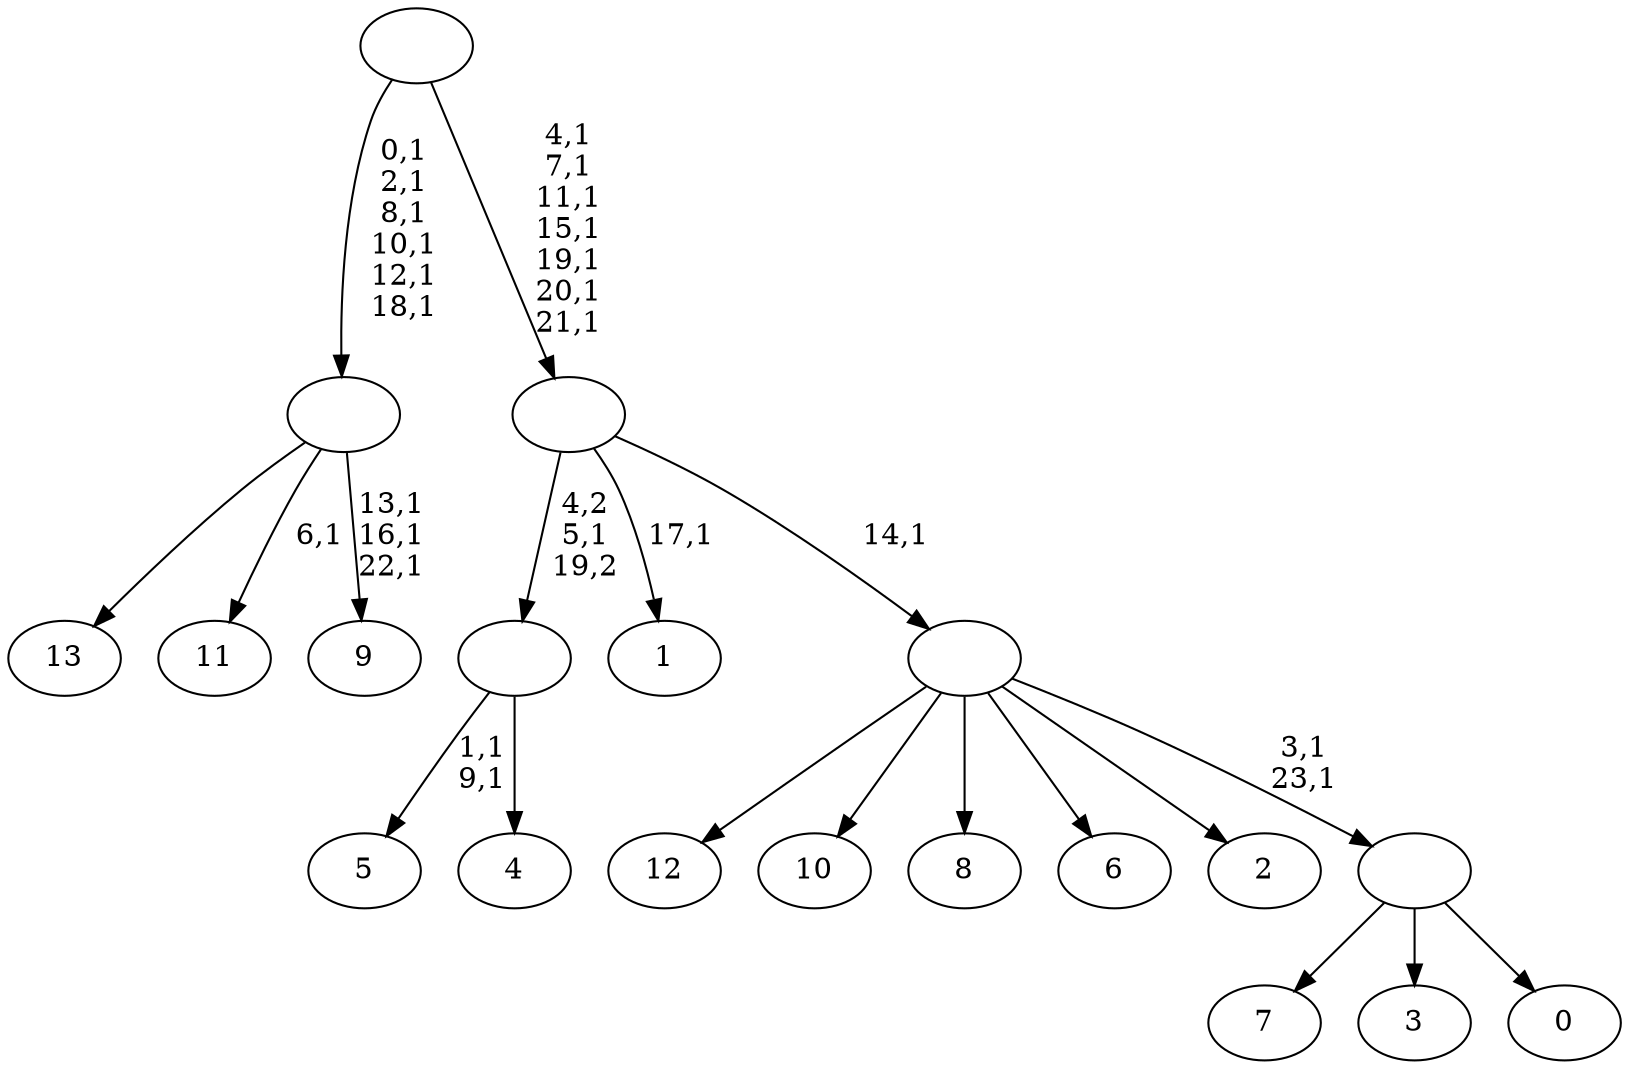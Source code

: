 digraph T {
	38 [label="13"]
	37 [label="12"]
	36 [label="11"]
	34 [label="10"]
	33 [label="9"]
	29 [label=""]
	23 [label="8"]
	22 [label="7"]
	21 [label="6"]
	20 [label="5"]
	17 [label="4"]
	16 [label=""]
	15 [label="3"]
	14 [label="2"]
	13 [label="1"]
	11 [label="0"]
	10 [label=""]
	8 [label=""]
	7 [label=""]
	0 [label=""]
	29 -> 33 [label="13,1\n16,1\n22,1"]
	29 -> 36 [label="6,1"]
	29 -> 38 [label=""]
	16 -> 20 [label="1,1\n9,1"]
	16 -> 17 [label=""]
	10 -> 22 [label=""]
	10 -> 15 [label=""]
	10 -> 11 [label=""]
	8 -> 10 [label="3,1\n23,1"]
	8 -> 37 [label=""]
	8 -> 34 [label=""]
	8 -> 23 [label=""]
	8 -> 21 [label=""]
	8 -> 14 [label=""]
	7 -> 13 [label="17,1"]
	7 -> 16 [label="4,2\n5,1\n19,2"]
	7 -> 8 [label="14,1"]
	0 -> 7 [label="4,1\n7,1\n11,1\n15,1\n19,1\n20,1\n21,1"]
	0 -> 29 [label="0,1\n2,1\n8,1\n10,1\n12,1\n18,1"]
}
